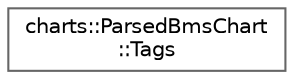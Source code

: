 digraph "Graphical Class Hierarchy"
{
 // LATEX_PDF_SIZE
  bgcolor="transparent";
  edge [fontname=Helvetica,fontsize=10,labelfontname=Helvetica,labelfontsize=10];
  node [fontname=Helvetica,fontsize=10,shape=box,height=0.2,width=0.4];
  rankdir="LR";
  Node0 [id="Node000000",label="charts::ParsedBmsChart\l::Tags",height=0.2,width=0.4,color="grey40", fillcolor="white", style="filled",URL="$structcharts_1_1ParsedBmsChart_1_1Tags.html",tooltip="Tags that a BMS chart can have."];
}

